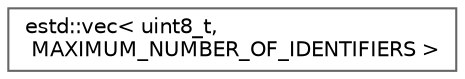 digraph "Graphical Class Hierarchy"
{
 // LATEX_PDF_SIZE
  bgcolor="transparent";
  edge [fontname=Helvetica,fontsize=10,labelfontname=Helvetica,labelfontsize=10];
  node [fontname=Helvetica,fontsize=10,shape=box,height=0.2,width=0.4];
  rankdir="LR";
  Node0 [id="Node000000",label="estd::vec\< uint8_t,\l MAXIMUM_NUMBER_OF_IDENTIFIERS \>",height=0.2,width=0.4,color="grey40", fillcolor="white", style="filled",URL="$d5/dee/classestd_1_1vec.html",tooltip=" "];
}

